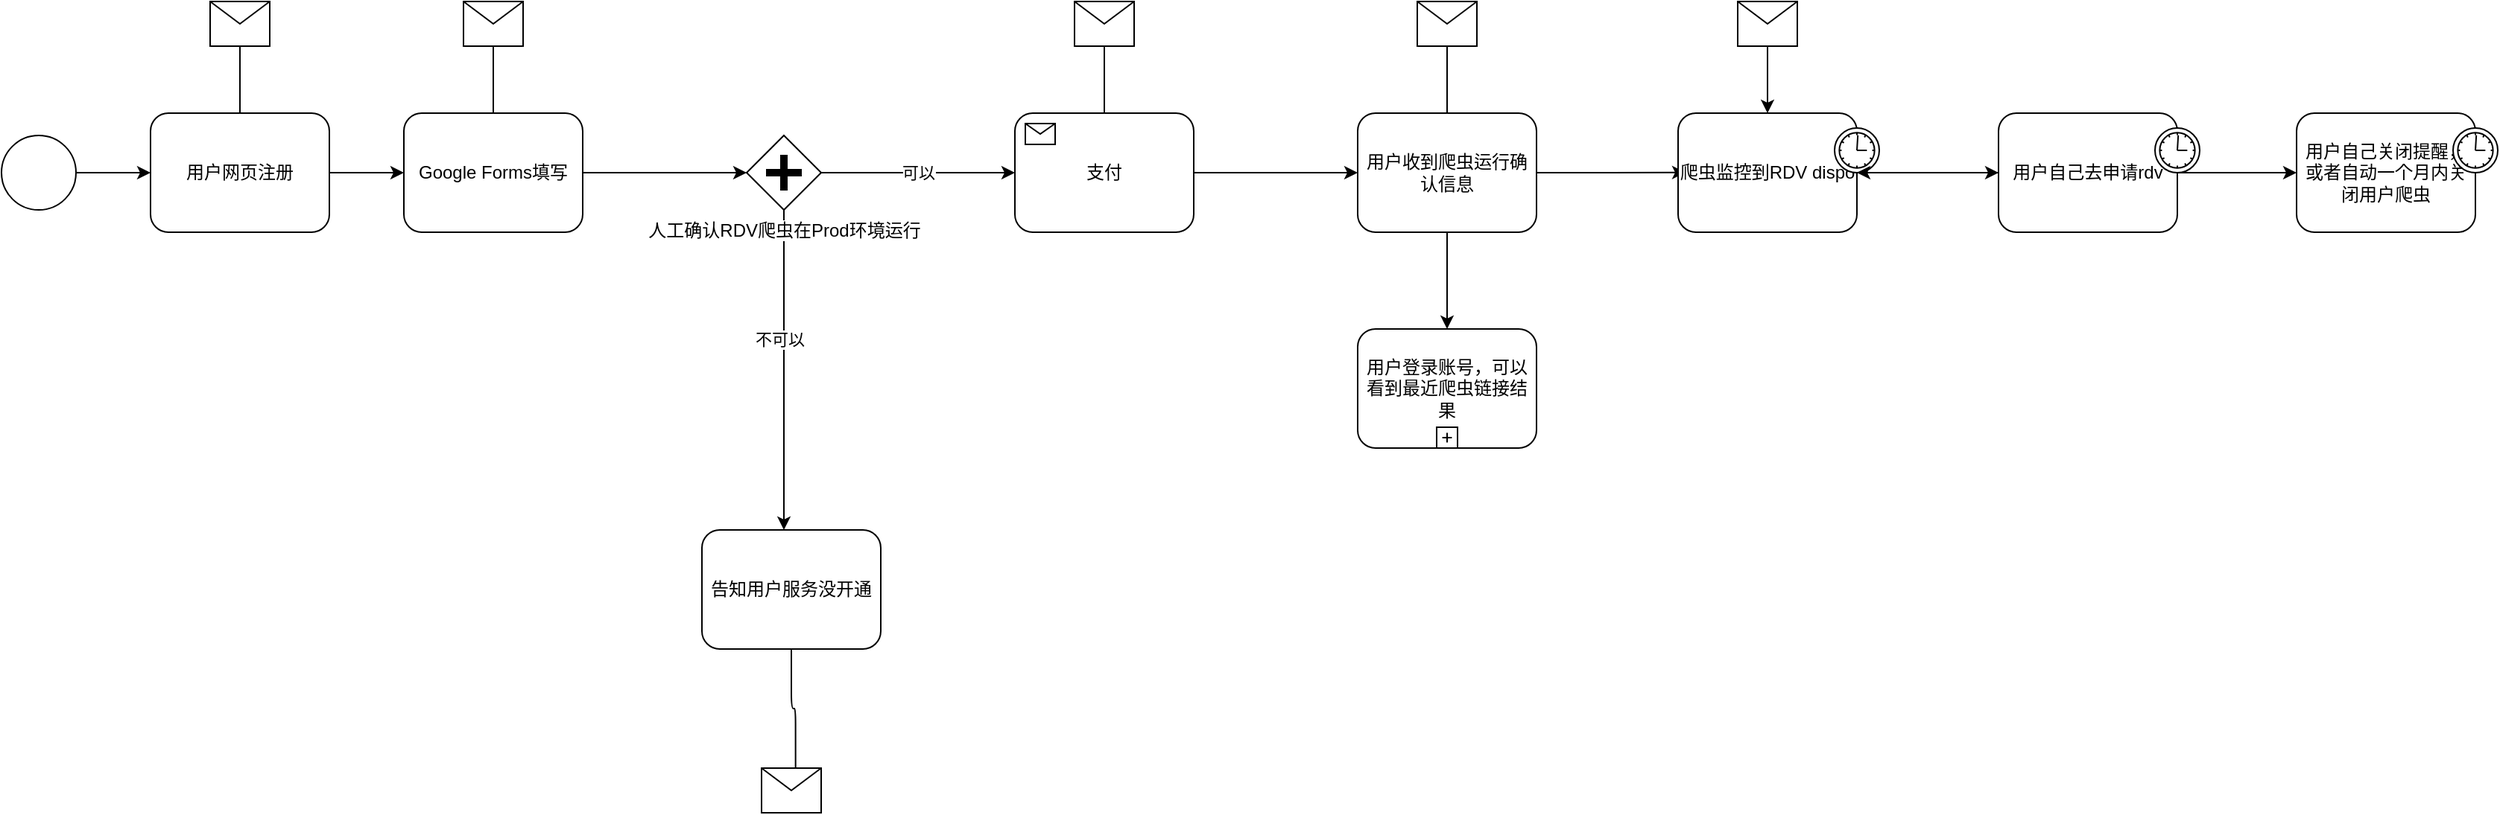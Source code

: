 <mxfile version="13.6.6" type="github">
  <diagram name="Page-1" id="2a216829-ef6e-dabb-86c1-c78162f3ba2b">
    <mxGraphModel dx="2076" dy="1096" grid="1" gridSize="10" guides="1" tooltips="1" connect="1" arrows="1" fold="1" page="1" pageScale="1" pageWidth="850" pageHeight="1100" background="#ffffff" math="0" shadow="0">
      <root>
        <mxCell id="0" />
        <mxCell id="1" parent="0" />
        <mxCell id="7a84cebc1def654-1" value="" style="shape=mxgraph.bpmn.shape;html=1;verticalLabelPosition=bottom;labelBackgroundColor=#ffffff;verticalAlign=top;perimeter=ellipsePerimeter;outline=standard;symbol=general;" parent="1" vertex="1">
          <mxGeometry x="260" y="265" width="50" height="50" as="geometry" />
        </mxCell>
        <mxCell id="7a84cebc1def654-2" value="用户网页注册" style="shape=ext;rounded=1;html=1;whiteSpace=wrap;" parent="1" vertex="1">
          <mxGeometry x="360" y="250" width="120" height="80" as="geometry" />
        </mxCell>
        <mxCell id="7a84cebc1def654-3" value="Google Forms填写" style="shape=ext;rounded=1;html=1;whiteSpace=wrap;" parent="1" vertex="1">
          <mxGeometry x="530" y="250" width="120" height="80" as="geometry" />
        </mxCell>
        <mxCell id="7a84cebc1def654-4" value="" style="shape=message;whiteSpace=wrap;html=1;" parent="1" vertex="1">
          <mxGeometry x="400" y="175" width="40" height="30" as="geometry" />
        </mxCell>
        <mxCell id="7a84cebc1def654-5" value="" style="shape=message;whiteSpace=wrap;html=1;" parent="1" vertex="1">
          <mxGeometry x="570" y="175" width="40" height="30" as="geometry" />
        </mxCell>
        <mxCell id="IsLOzm8ckDeH0rPqSsLd-9" style="edgeStyle=orthogonalEdgeStyle;rounded=0;orthogonalLoop=1;jettySize=auto;html=1;exitX=1;exitY=0.5;exitDx=0;exitDy=0;" edge="1" parent="1" source="7a84cebc1def654-12">
          <mxGeometry relative="1" as="geometry">
            <mxPoint x="1390" y="289.857" as="targetPoint" />
          </mxGeometry>
        </mxCell>
        <mxCell id="IsLOzm8ckDeH0rPqSsLd-12" style="edgeStyle=orthogonalEdgeStyle;rounded=0;orthogonalLoop=1;jettySize=auto;html=1;" edge="1" parent="1" source="7a84cebc1def654-12" target="IsLOzm8ckDeH0rPqSsLd-10">
          <mxGeometry relative="1" as="geometry" />
        </mxCell>
        <mxCell id="7a84cebc1def654-12" value="用户收到爬虫运行确认信息" style="html=1;whiteSpace=wrap;rounded=1;" parent="1" vertex="1">
          <mxGeometry x="1170" y="250" width="120" height="80" as="geometry" />
        </mxCell>
        <mxCell id="IsLOzm8ckDeH0rPqSsLd-41" style="edgeStyle=orthogonalEdgeStyle;rounded=1;orthogonalLoop=1;jettySize=auto;html=1;exitX=1;exitY=0.5;exitDx=0;exitDy=0;entryX=0;entryY=0.5;entryDx=0;entryDy=0;" edge="1" parent="1" source="7a84cebc1def654-14" target="7a84cebc1def654-12">
          <mxGeometry relative="1" as="geometry" />
        </mxCell>
        <mxCell id="7a84cebc1def654-14" value="支付" style="html=1;whiteSpace=wrap;rounded=1;" parent="1" vertex="1">
          <mxGeometry x="940" y="250" width="120" height="80" as="geometry" />
        </mxCell>
        <mxCell id="7a84cebc1def654-15" value="" style="html=1;shape=message;" parent="7a84cebc1def654-14" vertex="1">
          <mxGeometry width="20" height="14" relative="1" as="geometry">
            <mxPoint x="7" y="7" as="offset" />
          </mxGeometry>
        </mxCell>
        <mxCell id="7a84cebc1def654-27" value="" style="shape=message;whiteSpace=wrap;html=1;" parent="1" vertex="1">
          <mxGeometry x="980" y="175" width="40" height="30" as="geometry" />
        </mxCell>
        <mxCell id="7a84cebc1def654-28" value="" style="shape=message;whiteSpace=wrap;html=1;" parent="1" vertex="1">
          <mxGeometry x="1210" y="175" width="40" height="30" as="geometry" />
        </mxCell>
        <mxCell id="7a84cebc1def654-36" style="edgeStyle=orthogonalEdgeStyle;rounded=0;html=1;jettySize=auto;orthogonalLoop=1;" parent="1" source="7a84cebc1def654-1" target="7a84cebc1def654-2" edge="1">
          <mxGeometry relative="1" as="geometry" />
        </mxCell>
        <mxCell id="7a84cebc1def654-37" style="edgeStyle=orthogonalEdgeStyle;rounded=0;html=1;jettySize=auto;orthogonalLoop=1;endArrow=none;endFill=0;" parent="1" source="7a84cebc1def654-4" target="7a84cebc1def654-2" edge="1">
          <mxGeometry relative="1" as="geometry" />
        </mxCell>
        <mxCell id="7a84cebc1def654-38" style="edgeStyle=orthogonalEdgeStyle;rounded=0;html=1;jettySize=auto;orthogonalLoop=1;endArrow=none;endFill=0;" parent="1" source="7a84cebc1def654-5" target="7a84cebc1def654-3" edge="1">
          <mxGeometry relative="1" as="geometry" />
        </mxCell>
        <mxCell id="7a84cebc1def654-39" style="edgeStyle=orthogonalEdgeStyle;rounded=0;html=1;jettySize=auto;orthogonalLoop=1;" parent="1" source="7a84cebc1def654-2" target="7a84cebc1def654-3" edge="1">
          <mxGeometry relative="1" as="geometry" />
        </mxCell>
        <mxCell id="7a84cebc1def654-41" style="edgeStyle=orthogonalEdgeStyle;rounded=0;html=1;jettySize=auto;orthogonalLoop=1;endArrow=none;endFill=0;" parent="1" source="7a84cebc1def654-27" target="7a84cebc1def654-14" edge="1">
          <mxGeometry relative="1" as="geometry" />
        </mxCell>
        <mxCell id="7a84cebc1def654-42" style="edgeStyle=orthogonalEdgeStyle;rounded=0;html=1;jettySize=auto;orthogonalLoop=1;endArrow=none;endFill=0;" parent="1" source="7a84cebc1def654-28" target="7a84cebc1def654-12" edge="1">
          <mxGeometry relative="1" as="geometry" />
        </mxCell>
        <mxCell id="IsLOzm8ckDeH0rPqSsLd-10" value="用户登录账号，可以看到最近爬虫链接结果" style="html=1;whiteSpace=wrap;rounded=1;" vertex="1" parent="1">
          <mxGeometry x="1170" y="395" width="120" height="80" as="geometry" />
        </mxCell>
        <mxCell id="IsLOzm8ckDeH0rPqSsLd-11" value="" style="html=1;shape=plus;" vertex="1" parent="IsLOzm8ckDeH0rPqSsLd-10">
          <mxGeometry x="0.5" y="1" width="14" height="14" relative="1" as="geometry">
            <mxPoint x="-7" y="-14" as="offset" />
          </mxGeometry>
        </mxCell>
        <mxCell id="IsLOzm8ckDeH0rPqSsLd-23" style="edgeStyle=orthogonalEdgeStyle;rounded=0;orthogonalLoop=1;jettySize=auto;html=1;entryX=0;entryY=0.5;entryDx=0;entryDy=0;" edge="1" parent="1" source="IsLOzm8ckDeH0rPqSsLd-13" target="IsLOzm8ckDeH0rPqSsLd-21">
          <mxGeometry relative="1" as="geometry" />
        </mxCell>
        <mxCell id="IsLOzm8ckDeH0rPqSsLd-13" value="爬虫监控到RDV dispo" style="html=1;whiteSpace=wrap;rounded=1;" vertex="1" parent="1">
          <mxGeometry x="1385" y="250" width="120" height="80" as="geometry" />
        </mxCell>
        <mxCell id="IsLOzm8ckDeH0rPqSsLd-14" value="" style="shape=mxgraph.bpmn.timer_start;perimeter=ellipsePerimeter;html=1;labelPosition=right;labelBackgroundColor=#ffffff;align=left;" vertex="1" parent="IsLOzm8ckDeH0rPqSsLd-13">
          <mxGeometry x="1" width="30" height="30" relative="1" as="geometry">
            <mxPoint x="-15" y="10" as="offset" />
          </mxGeometry>
        </mxCell>
        <mxCell id="IsLOzm8ckDeH0rPqSsLd-20" style="edgeStyle=orthogonalEdgeStyle;rounded=0;orthogonalLoop=1;jettySize=auto;html=1;exitX=0.5;exitY=1;exitDx=0;exitDy=0;" edge="1" parent="1" source="IsLOzm8ckDeH0rPqSsLd-17" target="IsLOzm8ckDeH0rPqSsLd-13">
          <mxGeometry relative="1" as="geometry" />
        </mxCell>
        <mxCell id="IsLOzm8ckDeH0rPqSsLd-17" value="" style="shape=message;whiteSpace=wrap;html=1;" vertex="1" parent="1">
          <mxGeometry x="1425" y="175" width="40" height="30" as="geometry" />
        </mxCell>
        <mxCell id="IsLOzm8ckDeH0rPqSsLd-24" value="" style="edgeStyle=orthogonalEdgeStyle;rounded=0;orthogonalLoop=1;jettySize=auto;html=1;" edge="1" parent="1" source="IsLOzm8ckDeH0rPqSsLd-21" target="IsLOzm8ckDeH0rPqSsLd-13">
          <mxGeometry relative="1" as="geometry" />
        </mxCell>
        <mxCell id="IsLOzm8ckDeH0rPqSsLd-27" style="edgeStyle=orthogonalEdgeStyle;rounded=0;orthogonalLoop=1;jettySize=auto;html=1;entryX=0;entryY=0.5;entryDx=0;entryDy=0;" edge="1" parent="1" source="IsLOzm8ckDeH0rPqSsLd-21" target="IsLOzm8ckDeH0rPqSsLd-25">
          <mxGeometry relative="1" as="geometry" />
        </mxCell>
        <mxCell id="IsLOzm8ckDeH0rPqSsLd-21" value="用户自己去申请rdv" style="html=1;whiteSpace=wrap;rounded=1;" vertex="1" parent="1">
          <mxGeometry x="1600" y="250" width="120" height="80" as="geometry" />
        </mxCell>
        <mxCell id="IsLOzm8ckDeH0rPqSsLd-22" value="" style="shape=mxgraph.bpmn.timer_start;perimeter=ellipsePerimeter;html=1;labelPosition=right;labelBackgroundColor=#ffffff;align=left;" vertex="1" parent="IsLOzm8ckDeH0rPqSsLd-21">
          <mxGeometry x="1" width="30" height="30" relative="1" as="geometry">
            <mxPoint x="-15" y="10" as="offset" />
          </mxGeometry>
        </mxCell>
        <mxCell id="IsLOzm8ckDeH0rPqSsLd-25" value="用户自己关闭提醒，或者自动一个月内关闭用户爬虫" style="html=1;whiteSpace=wrap;rounded=1;" vertex="1" parent="1">
          <mxGeometry x="1800" y="250" width="120" height="80" as="geometry" />
        </mxCell>
        <mxCell id="IsLOzm8ckDeH0rPqSsLd-26" value="" style="shape=mxgraph.bpmn.timer_start;perimeter=ellipsePerimeter;html=1;labelPosition=right;labelBackgroundColor=#ffffff;align=left;" vertex="1" parent="IsLOzm8ckDeH0rPqSsLd-25">
          <mxGeometry x="1" width="30" height="30" relative="1" as="geometry">
            <mxPoint x="-15" y="10" as="offset" />
          </mxGeometry>
        </mxCell>
        <mxCell id="IsLOzm8ckDeH0rPqSsLd-30" style="edgeStyle=orthogonalEdgeStyle;rounded=0;orthogonalLoop=1;jettySize=auto;html=1;exitX=1;exitY=0.5;exitDx=0;exitDy=0;" edge="1" parent="1" target="IsLOzm8ckDeH0rPqSsLd-34" source="7a84cebc1def654-3">
          <mxGeometry relative="1" as="geometry">
            <mxPoint x="660" y="290" as="sourcePoint" />
          </mxGeometry>
        </mxCell>
        <mxCell id="IsLOzm8ckDeH0rPqSsLd-31" value="可以" style="edgeStyle=orthogonalEdgeStyle;rounded=0;orthogonalLoop=1;jettySize=auto;html=1;entryX=0;entryY=0.5;entryDx=0;entryDy=0;" edge="1" parent="1" source="IsLOzm8ckDeH0rPqSsLd-34" target="7a84cebc1def654-14">
          <mxGeometry relative="1" as="geometry">
            <mxPoint x="930" y="290" as="targetPoint" />
          </mxGeometry>
        </mxCell>
        <mxCell id="IsLOzm8ckDeH0rPqSsLd-32" style="edgeStyle=orthogonalEdgeStyle;rounded=0;orthogonalLoop=1;jettySize=auto;html=1;" edge="1" parent="1" source="IsLOzm8ckDeH0rPqSsLd-34">
          <mxGeometry relative="1" as="geometry">
            <mxPoint x="785" y="530" as="targetPoint" />
          </mxGeometry>
        </mxCell>
        <mxCell id="IsLOzm8ckDeH0rPqSsLd-33" value="不可以" style="edgeLabel;html=1;align=center;verticalAlign=middle;resizable=0;points=[];" vertex="1" connectable="0" parent="IsLOzm8ckDeH0rPqSsLd-32">
          <mxGeometry x="-0.194" y="-3" relative="1" as="geometry">
            <mxPoint as="offset" />
          </mxGeometry>
        </mxCell>
        <mxCell id="IsLOzm8ckDeH0rPqSsLd-34" value="人工确认RDV爬虫在Prod环境运行" style="shape=mxgraph.bpmn.shape;html=1;verticalLabelPosition=bottom;labelBackgroundColor=#ffffff;verticalAlign=top;perimeter=rhombusPerimeter;background=gateway;outline=none;symbol=parallelGw;" vertex="1" parent="1">
          <mxGeometry x="760" y="265" width="50" height="50" as="geometry" />
        </mxCell>
        <mxCell id="IsLOzm8ckDeH0rPqSsLd-39" style="edgeStyle=orthogonalEdgeStyle;rounded=1;orthogonalLoop=1;jettySize=auto;html=1;entryX=0.571;entryY=0.405;entryDx=0;entryDy=0;entryPerimeter=0;" edge="1" parent="1" source="IsLOzm8ckDeH0rPqSsLd-37" target="IsLOzm8ckDeH0rPqSsLd-38">
          <mxGeometry relative="1" as="geometry" />
        </mxCell>
        <mxCell id="IsLOzm8ckDeH0rPqSsLd-37" value="告知用户服务没开通" style="shape=ext;rounded=1;html=1;whiteSpace=wrap;" vertex="1" parent="1">
          <mxGeometry x="730" y="530" width="120" height="80" as="geometry" />
        </mxCell>
        <mxCell id="IsLOzm8ckDeH0rPqSsLd-38" value="" style="shape=message;whiteSpace=wrap;html=1;" vertex="1" parent="1">
          <mxGeometry x="770" y="690" width="40" height="30" as="geometry" />
        </mxCell>
      </root>
    </mxGraphModel>
  </diagram>
</mxfile>
